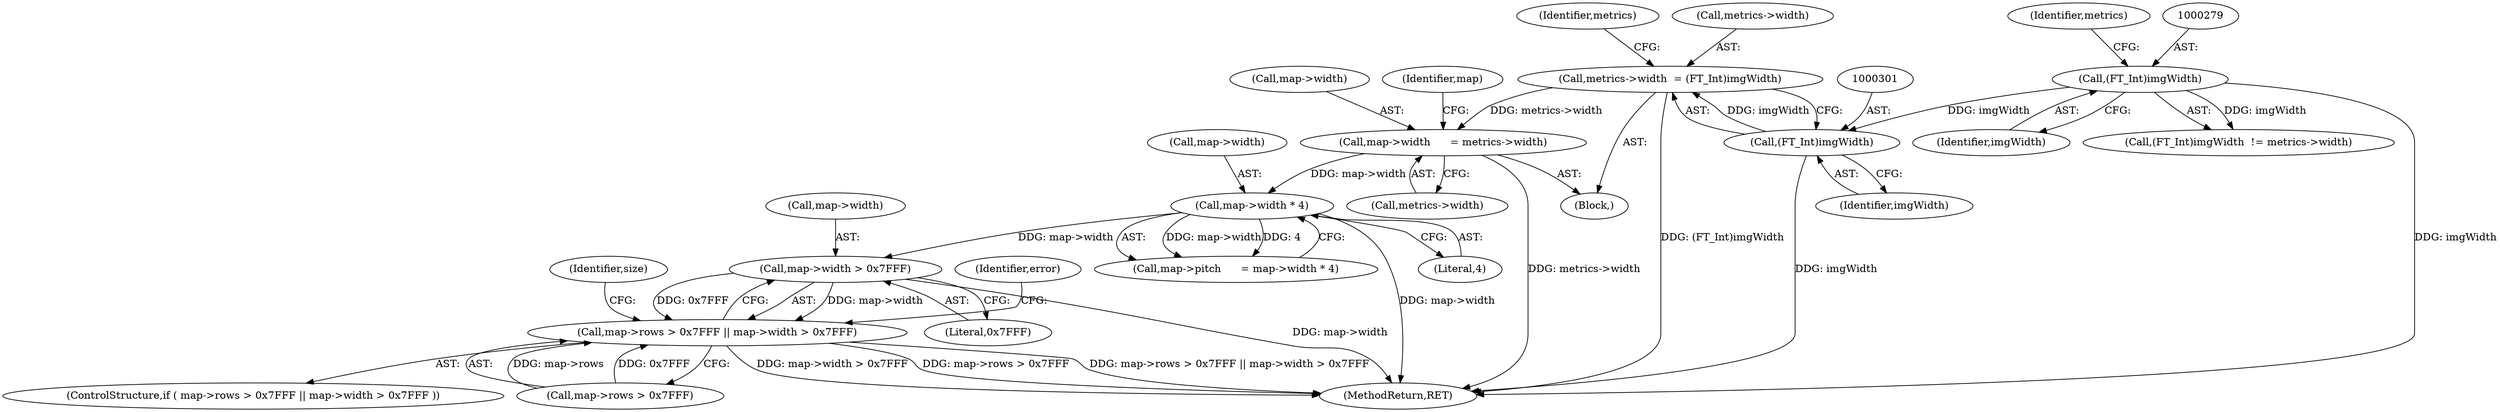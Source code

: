 digraph "0_savannah_b3500af717010137046ec4076d1e1c0641e33727_6@pointer" {
"1000350" [label="(Call,map->width > 0x7FFF)"];
"1000333" [label="(Call,map->width * 4)"];
"1000310" [label="(Call,map->width      = metrics->width)"];
"1000296" [label="(Call,metrics->width  = (FT_Int)imgWidth)"];
"1000300" [label="(Call,(FT_Int)imgWidth)"];
"1000278" [label="(Call,(FT_Int)imgWidth)"];
"1000344" [label="(Call,map->rows > 0x7FFF || map->width > 0x7FFF)"];
"1000343" [label="(ControlStructure,if ( map->rows > 0x7FFF || map->width > 0x7FFF ))"];
"1000277" [label="(Call,(FT_Int)imgWidth  != metrics->width)"];
"1000311" [label="(Call,map->width)"];
"1000282" [label="(Identifier,metrics)"];
"1000333" [label="(Call,map->width * 4)"];
"1000305" [label="(Identifier,metrics)"];
"1000344" [label="(Call,map->rows > 0x7FFF || map->width > 0x7FFF)"];
"1000351" [label="(Call,map->width)"];
"1000542" [label="(MethodReturn,RET)"];
"1000294" [label="(Block,)"];
"1000278" [label="(Call,(FT_Int)imgWidth)"];
"1000357" [label="(Identifier,error)"];
"1000350" [label="(Call,map->width > 0x7FFF)"];
"1000297" [label="(Call,metrics->width)"];
"1000280" [label="(Identifier,imgWidth)"];
"1000345" [label="(Call,map->rows > 0x7FFF)"];
"1000302" [label="(Identifier,imgWidth)"];
"1000354" [label="(Literal,0x7FFF)"];
"1000362" [label="(Identifier,size)"];
"1000296" [label="(Call,metrics->width  = (FT_Int)imgWidth)"];
"1000314" [label="(Call,metrics->width)"];
"1000300" [label="(Call,(FT_Int)imgWidth)"];
"1000319" [label="(Identifier,map)"];
"1000334" [label="(Call,map->width)"];
"1000310" [label="(Call,map->width      = metrics->width)"];
"1000329" [label="(Call,map->pitch      = map->width * 4)"];
"1000337" [label="(Literal,4)"];
"1000350" -> "1000344"  [label="AST: "];
"1000350" -> "1000354"  [label="CFG: "];
"1000351" -> "1000350"  [label="AST: "];
"1000354" -> "1000350"  [label="AST: "];
"1000344" -> "1000350"  [label="CFG: "];
"1000350" -> "1000542"  [label="DDG: map->width"];
"1000350" -> "1000344"  [label="DDG: map->width"];
"1000350" -> "1000344"  [label="DDG: 0x7FFF"];
"1000333" -> "1000350"  [label="DDG: map->width"];
"1000333" -> "1000329"  [label="AST: "];
"1000333" -> "1000337"  [label="CFG: "];
"1000334" -> "1000333"  [label="AST: "];
"1000337" -> "1000333"  [label="AST: "];
"1000329" -> "1000333"  [label="CFG: "];
"1000333" -> "1000542"  [label="DDG: map->width"];
"1000333" -> "1000329"  [label="DDG: map->width"];
"1000333" -> "1000329"  [label="DDG: 4"];
"1000310" -> "1000333"  [label="DDG: map->width"];
"1000310" -> "1000294"  [label="AST: "];
"1000310" -> "1000314"  [label="CFG: "];
"1000311" -> "1000310"  [label="AST: "];
"1000314" -> "1000310"  [label="AST: "];
"1000319" -> "1000310"  [label="CFG: "];
"1000310" -> "1000542"  [label="DDG: metrics->width"];
"1000296" -> "1000310"  [label="DDG: metrics->width"];
"1000296" -> "1000294"  [label="AST: "];
"1000296" -> "1000300"  [label="CFG: "];
"1000297" -> "1000296"  [label="AST: "];
"1000300" -> "1000296"  [label="AST: "];
"1000305" -> "1000296"  [label="CFG: "];
"1000296" -> "1000542"  [label="DDG: (FT_Int)imgWidth"];
"1000300" -> "1000296"  [label="DDG: imgWidth"];
"1000300" -> "1000302"  [label="CFG: "];
"1000301" -> "1000300"  [label="AST: "];
"1000302" -> "1000300"  [label="AST: "];
"1000300" -> "1000542"  [label="DDG: imgWidth"];
"1000278" -> "1000300"  [label="DDG: imgWidth"];
"1000278" -> "1000277"  [label="AST: "];
"1000278" -> "1000280"  [label="CFG: "];
"1000279" -> "1000278"  [label="AST: "];
"1000280" -> "1000278"  [label="AST: "];
"1000282" -> "1000278"  [label="CFG: "];
"1000278" -> "1000542"  [label="DDG: imgWidth"];
"1000278" -> "1000277"  [label="DDG: imgWidth"];
"1000344" -> "1000343"  [label="AST: "];
"1000344" -> "1000345"  [label="CFG: "];
"1000345" -> "1000344"  [label="AST: "];
"1000357" -> "1000344"  [label="CFG: "];
"1000362" -> "1000344"  [label="CFG: "];
"1000344" -> "1000542"  [label="DDG: map->rows > 0x7FFF || map->width > 0x7FFF"];
"1000344" -> "1000542"  [label="DDG: map->width > 0x7FFF"];
"1000344" -> "1000542"  [label="DDG: map->rows > 0x7FFF"];
"1000345" -> "1000344"  [label="DDG: map->rows"];
"1000345" -> "1000344"  [label="DDG: 0x7FFF"];
}
